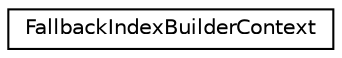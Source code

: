 digraph G
{
  edge [fontname="Helvetica",fontsize="10",labelfontname="Helvetica",labelfontsize="10"];
  node [fontname="Helvetica",fontsize="10",shape=record];
  rankdir=LR;
  Node1 [label="FallbackIndexBuilderContext",height=0.2,width=0.4,color="black", fillcolor="white", style="filled",URL="$df/dbd/structFallbackIndexBuilderContext.html"];
}
